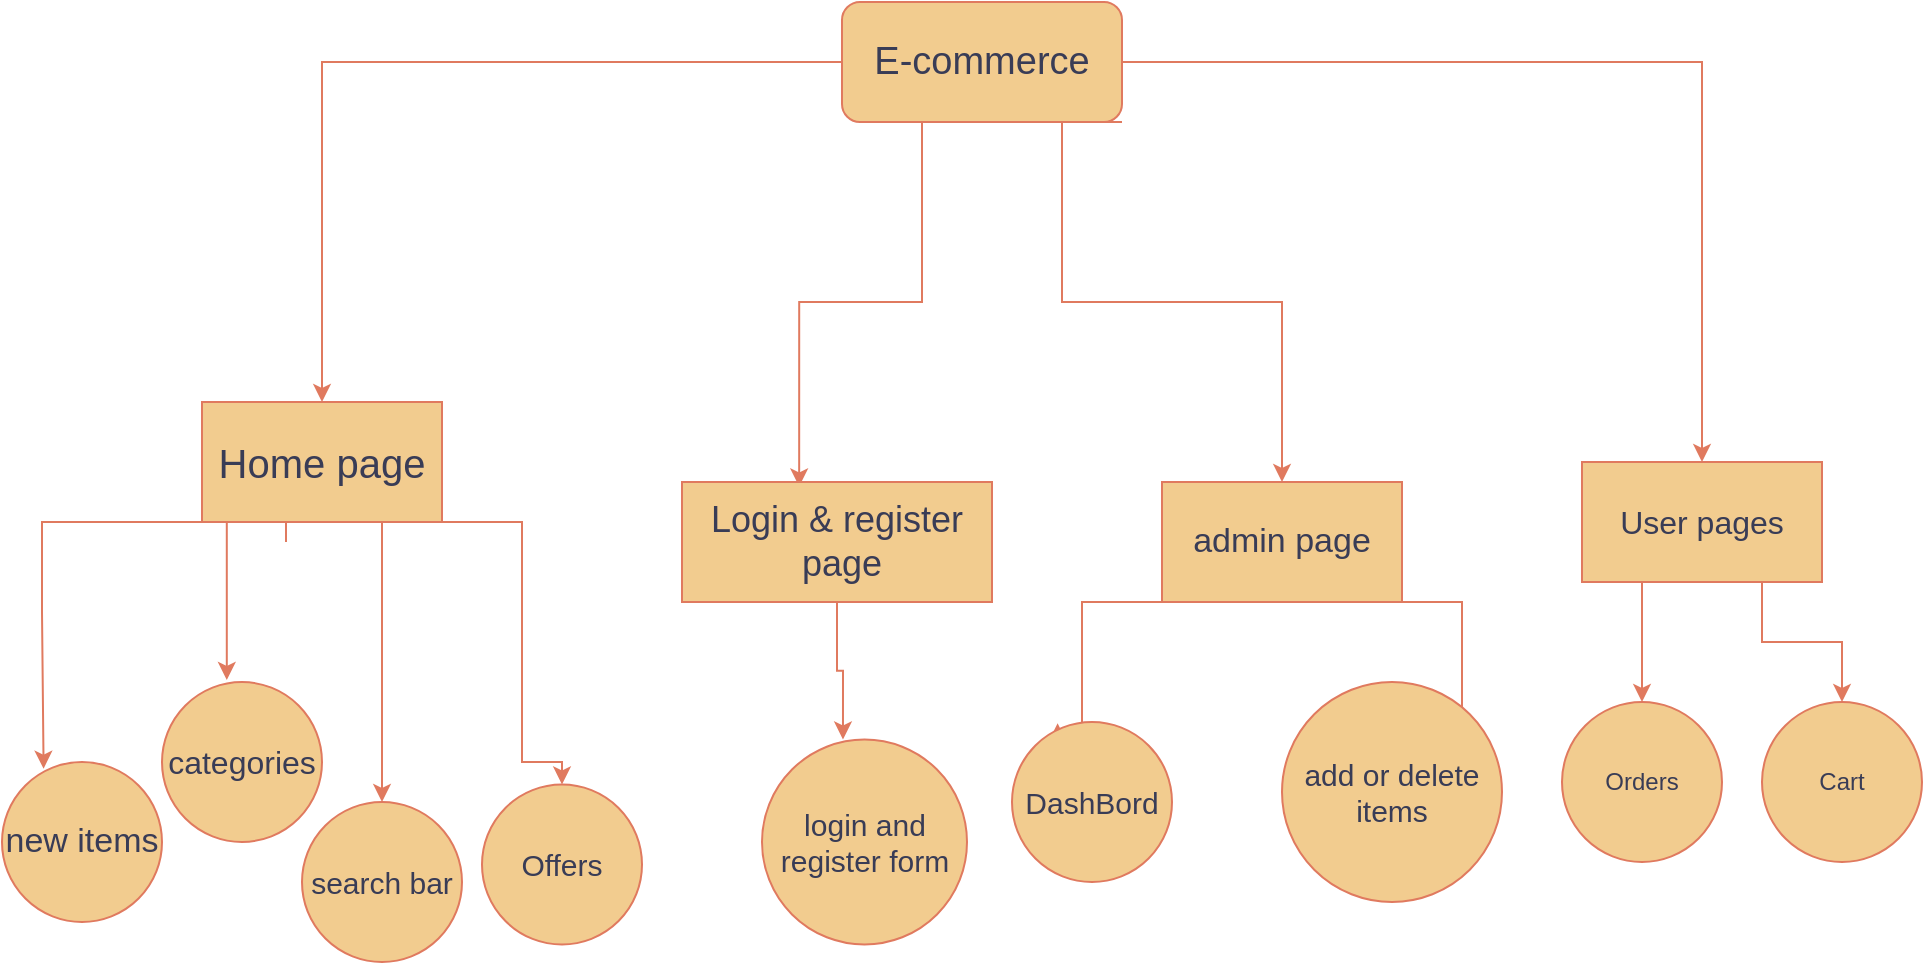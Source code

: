 <mxfile version="21.7.5" type="device">
  <diagram name="Page-1" id="uYmUhseXZ8bXHUldXYV-">
    <mxGraphModel dx="1886" dy="606" grid="1" gridSize="10" guides="1" tooltips="1" connect="1" arrows="1" fold="1" page="1" pageScale="1" pageWidth="850" pageHeight="1100" background="none" math="0" shadow="0">
      <root>
        <mxCell id="0" />
        <mxCell id="1" parent="0" />
        <mxCell id="8ay12BuJfRKTgijHyB5j-6" style="edgeStyle=orthogonalEdgeStyle;rounded=0;orthogonalLoop=1;jettySize=auto;html=1;exitX=0.5;exitY=1;exitDx=0;exitDy=0;entryX=0.378;entryY=0.037;entryDx=0;entryDy=0;entryPerimeter=0;labelBackgroundColor=none;fontColor=default;strokeColor=#E07A5F;" parent="1" source="8ay12BuJfRKTgijHyB5j-1" target="8ay12BuJfRKTgijHyB5j-4" edge="1">
          <mxGeometry relative="1" as="geometry">
            <Array as="points">
              <mxPoint x="380" y="80" />
              <mxPoint x="380" y="170" />
              <mxPoint x="319" y="170" />
            </Array>
          </mxGeometry>
        </mxCell>
        <mxCell id="8ay12BuJfRKTgijHyB5j-8" style="edgeStyle=orthogonalEdgeStyle;rounded=0;orthogonalLoop=1;jettySize=auto;html=1;exitX=1;exitY=0.5;exitDx=0;exitDy=0;entryX=0.5;entryY=0;entryDx=0;entryDy=0;labelBackgroundColor=none;fontColor=default;strokeColor=#E07A5F;" parent="1" source="8ay12BuJfRKTgijHyB5j-1" target="8ay12BuJfRKTgijHyB5j-7" edge="1">
          <mxGeometry relative="1" as="geometry" />
        </mxCell>
        <mxCell id="8ay12BuJfRKTgijHyB5j-9" style="edgeStyle=orthogonalEdgeStyle;rounded=0;orthogonalLoop=1;jettySize=auto;html=1;exitX=0;exitY=0.5;exitDx=0;exitDy=0;entryX=0.5;entryY=0;entryDx=0;entryDy=0;labelBackgroundColor=none;fontColor=default;strokeColor=#E07A5F;" parent="1" source="8ay12BuJfRKTgijHyB5j-1" target="8ay12BuJfRKTgijHyB5j-2" edge="1">
          <mxGeometry relative="1" as="geometry" />
        </mxCell>
        <mxCell id="8ay12BuJfRKTgijHyB5j-11" style="edgeStyle=orthogonalEdgeStyle;rounded=0;orthogonalLoop=1;jettySize=auto;html=1;exitX=1;exitY=1;exitDx=0;exitDy=0;labelBackgroundColor=none;fontColor=default;strokeColor=#E07A5F;" parent="1" source="8ay12BuJfRKTgijHyB5j-1" target="8ay12BuJfRKTgijHyB5j-10" edge="1">
          <mxGeometry relative="1" as="geometry">
            <Array as="points">
              <mxPoint x="450" y="80" />
              <mxPoint x="450" y="170" />
              <mxPoint x="560" y="170" />
            </Array>
          </mxGeometry>
        </mxCell>
        <mxCell id="8ay12BuJfRKTgijHyB5j-1" value="&lt;font style=&quot;font-size: 19px;&quot;&gt;E-commerce&lt;/font&gt;" style="rounded=1;whiteSpace=wrap;html=1;labelBackgroundColor=none;fillColor=#F2CC8F;strokeColor=#E07A5F;fontColor=#393C56;" parent="1" vertex="1">
          <mxGeometry x="340" y="20" width="140" height="60" as="geometry" />
        </mxCell>
        <mxCell id="8ay12BuJfRKTgijHyB5j-13" style="edgeStyle=orthogonalEdgeStyle;rounded=0;orthogonalLoop=1;jettySize=auto;html=1;exitX=0;exitY=1;exitDx=0;exitDy=0;entryX=0.26;entryY=0.042;entryDx=0;entryDy=0;entryPerimeter=0;labelBackgroundColor=none;fontColor=default;strokeColor=#E07A5F;" parent="1" source="8ay12BuJfRKTgijHyB5j-2" target="8ay12BuJfRKTgijHyB5j-12" edge="1">
          <mxGeometry relative="1" as="geometry">
            <Array as="points">
              <mxPoint x="-60" y="280" />
              <mxPoint x="-60" y="325" />
            </Array>
          </mxGeometry>
        </mxCell>
        <mxCell id="8ay12BuJfRKTgijHyB5j-16" style="edgeStyle=orthogonalEdgeStyle;rounded=0;orthogonalLoop=1;jettySize=auto;html=1;entryX=0.405;entryY=-0.013;entryDx=0;entryDy=0;entryPerimeter=0;labelBackgroundColor=none;fontColor=default;strokeColor=#E07A5F;" parent="1" target="8ay12BuJfRKTgijHyB5j-14" edge="1">
          <mxGeometry relative="1" as="geometry">
            <mxPoint x="62" y="290" as="sourcePoint" />
            <Array as="points">
              <mxPoint x="62" y="270" />
              <mxPoint x="63" y="270" />
              <mxPoint x="63" y="280" />
              <mxPoint x="32" y="280" />
            </Array>
          </mxGeometry>
        </mxCell>
        <mxCell id="8ay12BuJfRKTgijHyB5j-18" style="edgeStyle=orthogonalEdgeStyle;rounded=0;orthogonalLoop=1;jettySize=auto;html=1;exitX=0.75;exitY=1;exitDx=0;exitDy=0;entryX=0.5;entryY=0;entryDx=0;entryDy=0;labelBackgroundColor=none;fontColor=default;strokeColor=#E07A5F;" parent="1" source="8ay12BuJfRKTgijHyB5j-2" target="8ay12BuJfRKTgijHyB5j-17" edge="1">
          <mxGeometry relative="1" as="geometry">
            <Array as="points">
              <mxPoint x="180" y="280" />
              <mxPoint x="180" y="400" />
            </Array>
          </mxGeometry>
        </mxCell>
        <mxCell id="8ay12BuJfRKTgijHyB5j-27" style="edgeStyle=orthogonalEdgeStyle;rounded=0;orthogonalLoop=1;jettySize=auto;html=1;exitX=0.75;exitY=1;exitDx=0;exitDy=0;entryX=0.5;entryY=0;entryDx=0;entryDy=0;labelBackgroundColor=none;fontColor=default;strokeColor=#E07A5F;" parent="1" source="8ay12BuJfRKTgijHyB5j-2" target="8ay12BuJfRKTgijHyB5j-25" edge="1">
          <mxGeometry relative="1" as="geometry" />
        </mxCell>
        <mxCell id="8ay12BuJfRKTgijHyB5j-2" value="&lt;font style=&quot;font-size: 20px;&quot;&gt;Home page&lt;/font&gt;" style="rounded=0;whiteSpace=wrap;html=1;labelBackgroundColor=none;fillColor=#F2CC8F;strokeColor=#E07A5F;fontColor=#393C56;" parent="1" vertex="1">
          <mxGeometry x="20" y="220" width="120" height="60" as="geometry" />
        </mxCell>
        <mxCell id="8ay12BuJfRKTgijHyB5j-21" style="edgeStyle=orthogonalEdgeStyle;rounded=0;orthogonalLoop=1;jettySize=auto;html=1;exitX=0.5;exitY=1;exitDx=0;exitDy=0;entryX=0.395;entryY=0;entryDx=0;entryDy=0;entryPerimeter=0;labelBackgroundColor=none;fontColor=default;strokeColor=#E07A5F;" parent="1" source="8ay12BuJfRKTgijHyB5j-4" target="8ay12BuJfRKTgijHyB5j-19" edge="1">
          <mxGeometry relative="1" as="geometry" />
        </mxCell>
        <mxCell id="8ay12BuJfRKTgijHyB5j-4" value="&lt;font style=&quot;font-size: 18px;&quot;&gt;Login &amp;amp; register&lt;br&gt;&amp;nbsp;page&lt;/font&gt;" style="rounded=0;whiteSpace=wrap;html=1;labelBackgroundColor=none;fillColor=#F2CC8F;strokeColor=#E07A5F;fontColor=#393C56;" parent="1" vertex="1">
          <mxGeometry x="260" y="260" width="155" height="60" as="geometry" />
        </mxCell>
        <mxCell id="8ay12BuJfRKTgijHyB5j-32" style="edgeStyle=orthogonalEdgeStyle;rounded=0;orthogonalLoop=1;jettySize=auto;html=1;exitX=0.25;exitY=1;exitDx=0;exitDy=0;entryX=0.5;entryY=0;entryDx=0;entryDy=0;labelBackgroundColor=none;fontColor=default;strokeColor=#E07A5F;" parent="1" source="8ay12BuJfRKTgijHyB5j-7" target="8ay12BuJfRKTgijHyB5j-30" edge="1">
          <mxGeometry relative="1" as="geometry" />
        </mxCell>
        <mxCell id="8ay12BuJfRKTgijHyB5j-33" style="edgeStyle=orthogonalEdgeStyle;rounded=0;orthogonalLoop=1;jettySize=auto;html=1;exitX=0.75;exitY=1;exitDx=0;exitDy=0;entryX=0.5;entryY=0;entryDx=0;entryDy=0;labelBackgroundColor=none;fontColor=default;strokeColor=#E07A5F;" parent="1" source="8ay12BuJfRKTgijHyB5j-7" target="8ay12BuJfRKTgijHyB5j-31" edge="1">
          <mxGeometry relative="1" as="geometry" />
        </mxCell>
        <mxCell id="8ay12BuJfRKTgijHyB5j-7" value="&lt;font style=&quot;font-size: 16px;&quot;&gt;User pages&lt;/font&gt;" style="rounded=0;whiteSpace=wrap;html=1;labelBackgroundColor=none;fillColor=#F2CC8F;strokeColor=#E07A5F;fontColor=#393C56;" parent="1" vertex="1">
          <mxGeometry x="710" y="250" width="120" height="60" as="geometry" />
        </mxCell>
        <mxCell id="8ay12BuJfRKTgijHyB5j-24" style="edgeStyle=orthogonalEdgeStyle;rounded=0;orthogonalLoop=1;jettySize=auto;html=1;exitX=0;exitY=1;exitDx=0;exitDy=0;entryX=0.285;entryY=0.008;entryDx=0;entryDy=0;entryPerimeter=0;labelBackgroundColor=none;fontColor=default;strokeColor=#E07A5F;" parent="1" source="8ay12BuJfRKTgijHyB5j-10" target="8ay12BuJfRKTgijHyB5j-22" edge="1">
          <mxGeometry relative="1" as="geometry">
            <Array as="points">
              <mxPoint x="460" y="320" />
              <mxPoint x="460" y="391" />
            </Array>
          </mxGeometry>
        </mxCell>
        <mxCell id="8ay12BuJfRKTgijHyB5j-29" style="edgeStyle=orthogonalEdgeStyle;rounded=0;orthogonalLoop=1;jettySize=auto;html=1;exitX=0.75;exitY=1;exitDx=0;exitDy=0;entryX=0.5;entryY=0;entryDx=0;entryDy=0;labelBackgroundColor=none;fontColor=default;strokeColor=#E07A5F;" parent="1" source="8ay12BuJfRKTgijHyB5j-10" target="8ay12BuJfRKTgijHyB5j-28" edge="1">
          <mxGeometry relative="1" as="geometry">
            <Array as="points">
              <mxPoint x="650" y="320" />
              <mxPoint x="650" y="396" />
            </Array>
          </mxGeometry>
        </mxCell>
        <mxCell id="8ay12BuJfRKTgijHyB5j-10" value="&lt;font style=&quot;font-size: 17px;&quot;&gt;admin page&lt;/font&gt;" style="rounded=0;whiteSpace=wrap;html=1;labelBackgroundColor=none;fillColor=#F2CC8F;strokeColor=#E07A5F;fontColor=#393C56;" parent="1" vertex="1">
          <mxGeometry x="500" y="260" width="120" height="60" as="geometry" />
        </mxCell>
        <mxCell id="8ay12BuJfRKTgijHyB5j-12" value="&lt;font style=&quot;font-size: 17px;&quot;&gt;new items&lt;/font&gt;" style="ellipse;whiteSpace=wrap;html=1;aspect=fixed;labelBackgroundColor=none;fillColor=#F2CC8F;strokeColor=#E07A5F;fontColor=#393C56;" parent="1" vertex="1">
          <mxGeometry x="-80" y="400" width="80" height="80" as="geometry" />
        </mxCell>
        <mxCell id="8ay12BuJfRKTgijHyB5j-14" value="&lt;font style=&quot;font-size: 16px;&quot;&gt;categories&lt;/font&gt;" style="ellipse;whiteSpace=wrap;html=1;aspect=fixed;labelBackgroundColor=none;fillColor=#F2CC8F;strokeColor=#E07A5F;fontColor=#393C56;" parent="1" vertex="1">
          <mxGeometry y="360" width="80" height="80" as="geometry" />
        </mxCell>
        <mxCell id="8ay12BuJfRKTgijHyB5j-17" value="&lt;font style=&quot;font-size: 15px;&quot;&gt;Offers&lt;/font&gt;" style="ellipse;whiteSpace=wrap;html=1;aspect=fixed;labelBackgroundColor=none;fillColor=#F2CC8F;strokeColor=#E07A5F;fontColor=#393C56;" parent="1" vertex="1">
          <mxGeometry x="160" y="411.25" width="80" height="80" as="geometry" />
        </mxCell>
        <mxCell id="8ay12BuJfRKTgijHyB5j-19" value="&lt;font style=&quot;font-size: 15px;&quot;&gt;login and register form&lt;/font&gt;" style="ellipse;whiteSpace=wrap;html=1;aspect=fixed;labelBackgroundColor=none;fillColor=#F2CC8F;strokeColor=#E07A5F;fontColor=#393C56;" parent="1" vertex="1">
          <mxGeometry x="300" y="388.75" width="102.5" height="102.5" as="geometry" />
        </mxCell>
        <mxCell id="8ay12BuJfRKTgijHyB5j-22" value="&lt;font style=&quot;font-size: 15px;&quot;&gt;DashBord&lt;/font&gt;" style="ellipse;whiteSpace=wrap;html=1;aspect=fixed;labelBackgroundColor=none;fillColor=#F2CC8F;strokeColor=#E07A5F;fontColor=#393C56;" parent="1" vertex="1">
          <mxGeometry x="425" y="380" width="80" height="80" as="geometry" />
        </mxCell>
        <mxCell id="8ay12BuJfRKTgijHyB5j-25" value="&lt;font style=&quot;font-size: 15px;&quot;&gt;search bar&lt;/font&gt;" style="ellipse;whiteSpace=wrap;html=1;aspect=fixed;labelBackgroundColor=none;fillColor=#F2CC8F;strokeColor=#E07A5F;fontColor=#393C56;" parent="1" vertex="1">
          <mxGeometry x="70" y="420" width="80" height="80" as="geometry" />
        </mxCell>
        <mxCell id="8ay12BuJfRKTgijHyB5j-28" value="&lt;font style=&quot;font-size: 15px;&quot;&gt;add or delete items&lt;/font&gt;" style="ellipse;whiteSpace=wrap;html=1;aspect=fixed;labelBackgroundColor=none;fillColor=#F2CC8F;strokeColor=#E07A5F;fontColor=#393C56;" parent="1" vertex="1">
          <mxGeometry x="560" y="360" width="110" height="110" as="geometry" />
        </mxCell>
        <mxCell id="8ay12BuJfRKTgijHyB5j-30" value="Orders" style="ellipse;whiteSpace=wrap;html=1;aspect=fixed;labelBackgroundColor=none;fillColor=#F2CC8F;strokeColor=#E07A5F;fontColor=#393C56;" parent="1" vertex="1">
          <mxGeometry x="700" y="370" width="80" height="80" as="geometry" />
        </mxCell>
        <mxCell id="8ay12BuJfRKTgijHyB5j-31" value="Cart" style="ellipse;whiteSpace=wrap;html=1;aspect=fixed;labelBackgroundColor=none;fillColor=#F2CC8F;strokeColor=#E07A5F;fontColor=#393C56;" parent="1" vertex="1">
          <mxGeometry x="800" y="370" width="80" height="80" as="geometry" />
        </mxCell>
      </root>
    </mxGraphModel>
  </diagram>
</mxfile>
